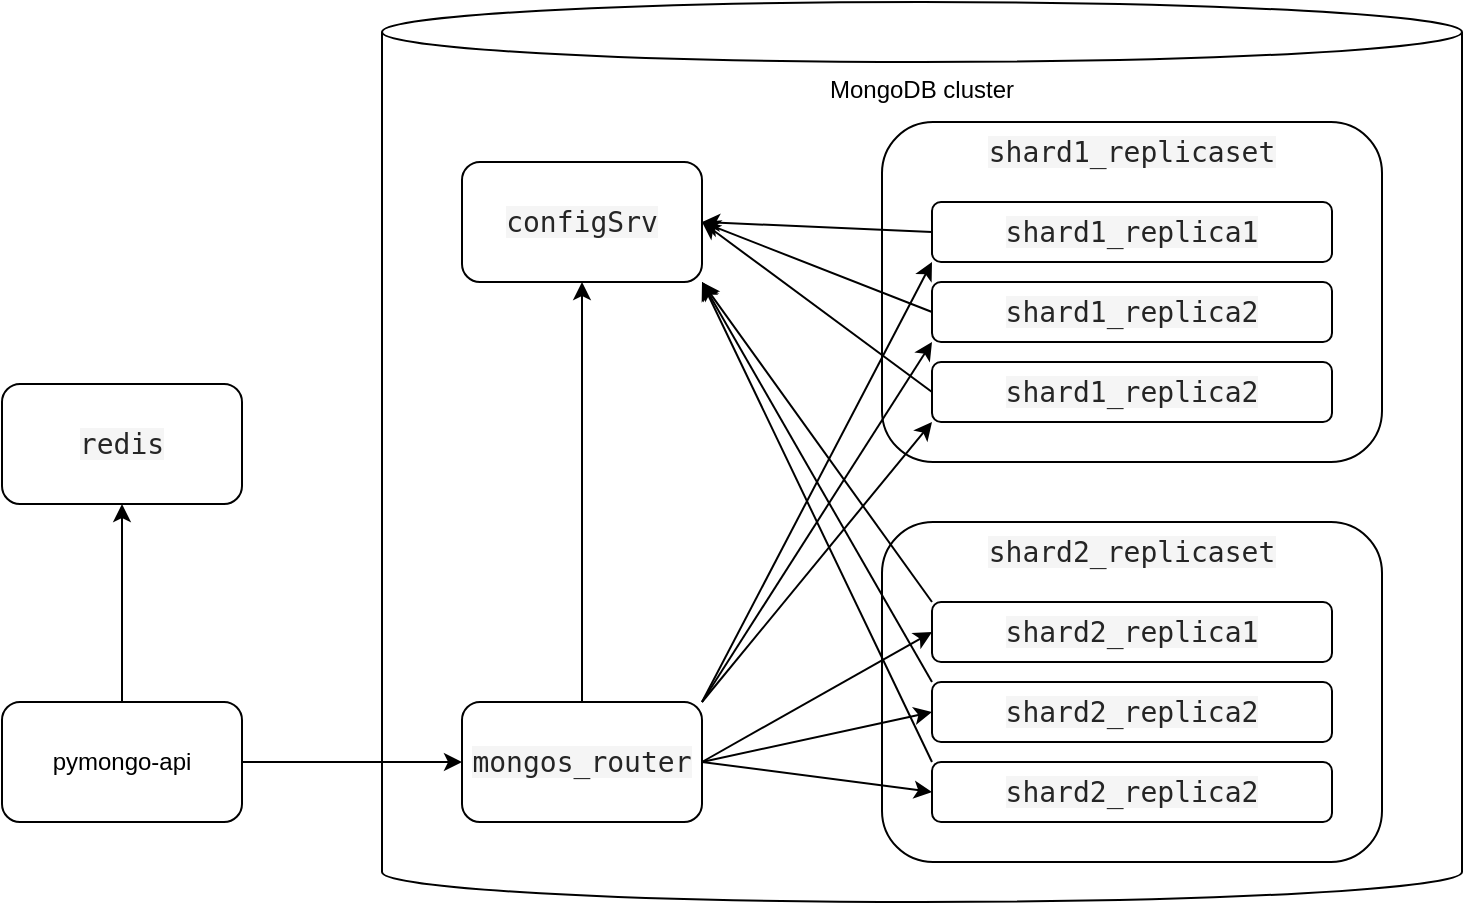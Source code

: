 <mxfile version="24.7.5">
  <diagram name="Page-1" id="-H_mtQnk-PTXWXPvYvuk">
    <mxGraphModel dx="2440" dy="1416" grid="1" gridSize="10" guides="1" tooltips="1" connect="1" arrows="1" fold="1" page="1" pageScale="1" pageWidth="1169" pageHeight="827" math="0" shadow="0">
      <root>
        <mxCell id="0" />
        <mxCell id="1" parent="0" />
        <mxCell id="zA23MoTUsTF4_91t8viU-2" value="MongoDB cluster" style="shape=cylinder3;whiteSpace=wrap;html=1;boundedLbl=1;backgroundOutline=1;size=15;horizontal=1;verticalAlign=top;" parent="1" vertex="1">
          <mxGeometry x="420" y="189" width="540" height="450" as="geometry" />
        </mxCell>
        <mxCell id="zA23MoTUsTF4_91t8viU-3" value="pymongo-api" style="rounded=1;whiteSpace=wrap;html=1;" parent="1" vertex="1">
          <mxGeometry x="230" y="539" width="120" height="60" as="geometry" />
        </mxCell>
        <mxCell id="zA23MoTUsTF4_91t8viU-4" style="edgeStyle=orthogonalEdgeStyle;rounded=0;orthogonalLoop=1;jettySize=auto;html=1;exitX=1;exitY=0.5;exitDx=0;exitDy=0;entryX=0;entryY=0.5;entryDx=0;entryDy=0;" parent="1" source="zA23MoTUsTF4_91t8viU-3" target="ZYVLkI66V9kao3T13x34-1" edge="1">
          <mxGeometry relative="1" as="geometry" />
        </mxCell>
        <mxCell id="ZYVLkI66V9kao3T13x34-1" value="&lt;span style=&quot;color: rgba(0, 0, 0, 0.85); font-family: Menlo, &amp;quot;Ubuntu Mono&amp;quot;, consolas, source-code-pro, monospace; font-size: 14px; text-align: start; white-space: pre; background-color: rgb(245, 245, 245);&quot;&gt;mongos_router&lt;/span&gt;" style="rounded=1;whiteSpace=wrap;html=1;" parent="1" vertex="1">
          <mxGeometry x="460" y="539" width="120" height="60" as="geometry" />
        </mxCell>
        <mxCell id="ZYVLkI66V9kao3T13x34-2" value="&lt;span style=&quot;color: rgba(0, 0, 0, 0.85); font-family: Menlo, &amp;quot;Ubuntu Mono&amp;quot;, consolas, source-code-pro, monospace; font-size: 14px; text-align: start; white-space: pre; background-color: rgb(245, 245, 245);&quot;&gt;configSrv&lt;/span&gt;" style="rounded=1;whiteSpace=wrap;html=1;" parent="1" vertex="1">
          <mxGeometry x="460" y="269" width="120" height="60" as="geometry" />
        </mxCell>
        <mxCell id="ZYVLkI66V9kao3T13x34-3" value="&lt;span style=&quot;color: rgba(0, 0, 0, 0.85); font-family: Menlo, &amp;quot;Ubuntu Mono&amp;quot;, consolas, source-code-pro, monospace; font-size: 14px; text-align: start; white-space: pre; background-color: rgb(245, 245, 245);&quot;&gt;shard1_replicaset&lt;/span&gt;" style="rounded=1;whiteSpace=wrap;html=1;verticalAlign=top;" parent="1" vertex="1">
          <mxGeometry x="670" y="249" width="250" height="170" as="geometry" />
        </mxCell>
        <mxCell id="ZYVLkI66V9kao3T13x34-4" value="&lt;span style=&quot;color: rgba(0, 0, 0, 0.85); font-family: Menlo, &amp;quot;Ubuntu Mono&amp;quot;, consolas, source-code-pro, monospace; font-size: 14px; text-align: start; white-space: pre; background-color: rgb(245, 245, 245);&quot;&gt;shard2_replicaset&lt;/span&gt;" style="rounded=1;whiteSpace=wrap;html=1;verticalAlign=top;" parent="1" vertex="1">
          <mxGeometry x="670" y="449" width="250" height="170" as="geometry" />
        </mxCell>
        <mxCell id="ZYVLkI66V9kao3T13x34-8" value="" style="endArrow=classic;html=1;rounded=0;entryX=0.5;entryY=1;entryDx=0;entryDy=0;exitX=0.5;exitY=0;exitDx=0;exitDy=0;" parent="1" source="ZYVLkI66V9kao3T13x34-1" target="ZYVLkI66V9kao3T13x34-2" edge="1">
          <mxGeometry width="50" height="50" relative="1" as="geometry">
            <mxPoint x="470" y="459" as="sourcePoint" />
            <mxPoint x="520" y="409" as="targetPoint" />
          </mxGeometry>
        </mxCell>
        <mxCell id="ZYVLkI66V9kao3T13x34-9" value="" style="endArrow=classic;html=1;rounded=0;entryX=1;entryY=0.5;entryDx=0;entryDy=0;exitX=0;exitY=0.5;exitDx=0;exitDy=0;" parent="1" source="N1ZLS46cr1WFMZYnZoN0-2" target="ZYVLkI66V9kao3T13x34-2" edge="1">
          <mxGeometry width="50" height="50" relative="1" as="geometry">
            <mxPoint x="470" y="459" as="sourcePoint" />
            <mxPoint x="520" y="409" as="targetPoint" />
          </mxGeometry>
        </mxCell>
        <mxCell id="ZYVLkI66V9kao3T13x34-10" value="" style="endArrow=classic;html=1;rounded=0;entryX=1;entryY=1;entryDx=0;entryDy=0;exitX=0;exitY=0;exitDx=0;exitDy=0;" parent="1" source="N1ZLS46cr1WFMZYnZoN0-5" target="ZYVLkI66V9kao3T13x34-2" edge="1">
          <mxGeometry width="50" height="50" relative="1" as="geometry">
            <mxPoint x="470" y="459" as="sourcePoint" />
            <mxPoint x="520" y="409" as="targetPoint" />
          </mxGeometry>
        </mxCell>
        <mxCell id="ZYVLkI66V9kao3T13x34-11" value="" style="endArrow=classic;html=1;rounded=0;entryX=0;entryY=1;entryDx=0;entryDy=0;exitX=1;exitY=0;exitDx=0;exitDy=0;" parent="1" source="ZYVLkI66V9kao3T13x34-1" target="N1ZLS46cr1WFMZYnZoN0-4" edge="1">
          <mxGeometry width="50" height="50" relative="1" as="geometry">
            <mxPoint x="470" y="459" as="sourcePoint" />
            <mxPoint x="520" y="409" as="targetPoint" />
          </mxGeometry>
        </mxCell>
        <mxCell id="ZYVLkI66V9kao3T13x34-12" value="" style="endArrow=classic;html=1;rounded=0;entryX=0;entryY=0.5;entryDx=0;entryDy=0;exitX=1;exitY=0.5;exitDx=0;exitDy=0;" parent="1" source="ZYVLkI66V9kao3T13x34-1" target="N1ZLS46cr1WFMZYnZoN0-7" edge="1">
          <mxGeometry width="50" height="50" relative="1" as="geometry">
            <mxPoint x="470" y="609" as="sourcePoint" />
            <mxPoint x="520" y="559" as="targetPoint" />
          </mxGeometry>
        </mxCell>
        <mxCell id="N1ZLS46cr1WFMZYnZoN0-2" value="&lt;span style=&quot;color: rgba(0, 0, 0, 0.85); font-family: Menlo, &amp;quot;Ubuntu Mono&amp;quot;, consolas, source-code-pro, monospace; font-size: 14px; text-align: start; white-space: pre; background-color: rgb(245, 245, 245);&quot;&gt;shard1_&lt;/span&gt;&lt;span style=&quot;color: rgba(0, 0, 0, 0.85); font-family: Menlo, &amp;quot;Ubuntu Mono&amp;quot;, consolas, source-code-pro, monospace; font-size: 14px; text-align: start; white-space: pre; background-color: rgb(245, 245, 245);&quot;&gt;replica1&lt;/span&gt;" style="rounded=1;whiteSpace=wrap;html=1;" parent="1" vertex="1">
          <mxGeometry x="695" y="289" width="200" height="30" as="geometry" />
        </mxCell>
        <mxCell id="N1ZLS46cr1WFMZYnZoN0-3" value="&lt;span style=&quot;color: rgba(0, 0, 0, 0.85); font-family: Menlo, &amp;quot;Ubuntu Mono&amp;quot;, consolas, source-code-pro, monospace; font-size: 14px; text-align: start; white-space: pre; background-color: rgb(245, 245, 245);&quot;&gt;shard1_&lt;/span&gt;&lt;span style=&quot;color: rgba(0, 0, 0, 0.85); font-family: Menlo, &amp;quot;Ubuntu Mono&amp;quot;, consolas, source-code-pro, monospace; font-size: 14px; text-align: start; white-space: pre; background-color: rgb(245, 245, 245);&quot;&gt;replica2&lt;/span&gt;" style="rounded=1;whiteSpace=wrap;html=1;" parent="1" vertex="1">
          <mxGeometry x="695" y="329" width="200" height="30" as="geometry" />
        </mxCell>
        <mxCell id="N1ZLS46cr1WFMZYnZoN0-4" value="&lt;span style=&quot;color: rgba(0, 0, 0, 0.85); font-family: Menlo, &amp;quot;Ubuntu Mono&amp;quot;, consolas, source-code-pro, monospace; font-size: 14px; text-align: start; white-space: pre; background-color: rgb(245, 245, 245);&quot;&gt;shard1_&lt;/span&gt;&lt;span style=&quot;color: rgba(0, 0, 0, 0.85); font-family: Menlo, &amp;quot;Ubuntu Mono&amp;quot;, consolas, source-code-pro, monospace; font-size: 14px; text-align: start; white-space: pre; background-color: rgb(245, 245, 245);&quot;&gt;replica2&lt;/span&gt;" style="rounded=1;whiteSpace=wrap;html=1;" parent="1" vertex="1">
          <mxGeometry x="695" y="369" width="200" height="30" as="geometry" />
        </mxCell>
        <mxCell id="N1ZLS46cr1WFMZYnZoN0-5" value="&lt;span style=&quot;color: rgba(0, 0, 0, 0.85); font-family: Menlo, &amp;quot;Ubuntu Mono&amp;quot;, consolas, source-code-pro, monospace; font-size: 14px; text-align: start; white-space: pre; background-color: rgb(245, 245, 245);&quot;&gt;shard2_&lt;/span&gt;&lt;span style=&quot;color: rgba(0, 0, 0, 0.85); font-family: Menlo, &amp;quot;Ubuntu Mono&amp;quot;, consolas, source-code-pro, monospace; font-size: 14px; text-align: start; white-space: pre; background-color: rgb(245, 245, 245);&quot;&gt;replica1&lt;/span&gt;" style="rounded=1;whiteSpace=wrap;html=1;" parent="1" vertex="1">
          <mxGeometry x="695" y="489" width="200" height="30" as="geometry" />
        </mxCell>
        <mxCell id="N1ZLS46cr1WFMZYnZoN0-6" value="&lt;span style=&quot;color: rgba(0, 0, 0, 0.85); font-family: Menlo, &amp;quot;Ubuntu Mono&amp;quot;, consolas, source-code-pro, monospace; font-size: 14px; text-align: start; white-space: pre; background-color: rgb(245, 245, 245);&quot;&gt;shard2_&lt;/span&gt;&lt;span style=&quot;color: rgba(0, 0, 0, 0.85); font-family: Menlo, &amp;quot;Ubuntu Mono&amp;quot;, consolas, source-code-pro, monospace; font-size: 14px; text-align: start; white-space: pre; background-color: rgb(245, 245, 245);&quot;&gt;replica2&lt;/span&gt;" style="rounded=1;whiteSpace=wrap;html=1;" parent="1" vertex="1">
          <mxGeometry x="695" y="529" width="200" height="30" as="geometry" />
        </mxCell>
        <mxCell id="N1ZLS46cr1WFMZYnZoN0-7" value="&lt;span style=&quot;color: rgba(0, 0, 0, 0.85); font-family: Menlo, &amp;quot;Ubuntu Mono&amp;quot;, consolas, source-code-pro, monospace; font-size: 14px; text-align: start; white-space: pre; background-color: rgb(245, 245, 245);&quot;&gt;shard2_&lt;/span&gt;&lt;span style=&quot;color: rgba(0, 0, 0, 0.85); font-family: Menlo, &amp;quot;Ubuntu Mono&amp;quot;, consolas, source-code-pro, monospace; font-size: 14px; text-align: start; white-space: pre; background-color: rgb(245, 245, 245);&quot;&gt;replica2&lt;/span&gt;" style="rounded=1;whiteSpace=wrap;html=1;" parent="1" vertex="1">
          <mxGeometry x="695" y="569" width="200" height="30" as="geometry" />
        </mxCell>
        <mxCell id="N1ZLS46cr1WFMZYnZoN0-8" value="" style="endArrow=classic;html=1;rounded=0;entryX=1;entryY=0.5;entryDx=0;entryDy=0;exitX=0;exitY=0.5;exitDx=0;exitDy=0;" parent="1" source="N1ZLS46cr1WFMZYnZoN0-3" target="ZYVLkI66V9kao3T13x34-2" edge="1">
          <mxGeometry width="50" height="50" relative="1" as="geometry">
            <mxPoint x="705" y="314" as="sourcePoint" />
            <mxPoint x="590" y="309" as="targetPoint" />
          </mxGeometry>
        </mxCell>
        <mxCell id="N1ZLS46cr1WFMZYnZoN0-9" value="" style="endArrow=classic;html=1;rounded=0;entryX=1;entryY=0.5;entryDx=0;entryDy=0;exitX=0;exitY=0.5;exitDx=0;exitDy=0;" parent="1" source="N1ZLS46cr1WFMZYnZoN0-4" target="ZYVLkI66V9kao3T13x34-2" edge="1">
          <mxGeometry width="50" height="50" relative="1" as="geometry">
            <mxPoint x="705" y="354" as="sourcePoint" />
            <mxPoint x="590" y="309" as="targetPoint" />
          </mxGeometry>
        </mxCell>
        <mxCell id="N1ZLS46cr1WFMZYnZoN0-10" value="" style="endArrow=classic;html=1;rounded=0;entryX=0;entryY=0.5;entryDx=0;entryDy=0;exitX=1;exitY=0.5;exitDx=0;exitDy=0;" parent="1" source="ZYVLkI66V9kao3T13x34-1" target="N1ZLS46cr1WFMZYnZoN0-6" edge="1">
          <mxGeometry width="50" height="50" relative="1" as="geometry">
            <mxPoint x="590" y="579" as="sourcePoint" />
            <mxPoint x="705" y="594" as="targetPoint" />
          </mxGeometry>
        </mxCell>
        <mxCell id="N1ZLS46cr1WFMZYnZoN0-11" value="" style="endArrow=classic;html=1;rounded=0;entryX=0;entryY=0.5;entryDx=0;entryDy=0;exitX=1;exitY=0.5;exitDx=0;exitDy=0;" parent="1" source="ZYVLkI66V9kao3T13x34-1" target="N1ZLS46cr1WFMZYnZoN0-5" edge="1">
          <mxGeometry width="50" height="50" relative="1" as="geometry">
            <mxPoint x="590" y="579" as="sourcePoint" />
            <mxPoint x="705" y="554" as="targetPoint" />
          </mxGeometry>
        </mxCell>
        <mxCell id="N1ZLS46cr1WFMZYnZoN0-12" value="" style="endArrow=classic;html=1;rounded=0;entryX=0;entryY=1;entryDx=0;entryDy=0;exitX=1;exitY=0;exitDx=0;exitDy=0;" parent="1" source="ZYVLkI66V9kao3T13x34-1" target="N1ZLS46cr1WFMZYnZoN0-3" edge="1">
          <mxGeometry width="50" height="50" relative="1" as="geometry">
            <mxPoint x="590" y="549" as="sourcePoint" />
            <mxPoint x="705" y="394" as="targetPoint" />
          </mxGeometry>
        </mxCell>
        <mxCell id="N1ZLS46cr1WFMZYnZoN0-13" value="" style="endArrow=classic;html=1;rounded=0;entryX=0;entryY=1;entryDx=0;entryDy=0;exitX=1;exitY=0;exitDx=0;exitDy=0;" parent="1" source="ZYVLkI66V9kao3T13x34-1" target="N1ZLS46cr1WFMZYnZoN0-2" edge="1">
          <mxGeometry width="50" height="50" relative="1" as="geometry">
            <mxPoint x="590" y="549" as="sourcePoint" />
            <mxPoint x="705" y="369" as="targetPoint" />
          </mxGeometry>
        </mxCell>
        <mxCell id="N1ZLS46cr1WFMZYnZoN0-14" value="" style="endArrow=classic;html=1;rounded=0;entryX=1;entryY=1;entryDx=0;entryDy=0;exitX=0;exitY=0;exitDx=0;exitDy=0;" parent="1" source="N1ZLS46cr1WFMZYnZoN0-6" target="ZYVLkI66V9kao3T13x34-2" edge="1">
          <mxGeometry width="50" height="50" relative="1" as="geometry">
            <mxPoint x="705" y="514" as="sourcePoint" />
            <mxPoint x="590" y="339" as="targetPoint" />
          </mxGeometry>
        </mxCell>
        <mxCell id="N1ZLS46cr1WFMZYnZoN0-15" value="" style="endArrow=classic;html=1;rounded=0;entryX=1;entryY=1;entryDx=0;entryDy=0;exitX=0;exitY=0;exitDx=0;exitDy=0;" parent="1" source="N1ZLS46cr1WFMZYnZoN0-7" target="ZYVLkI66V9kao3T13x34-2" edge="1">
          <mxGeometry width="50" height="50" relative="1" as="geometry">
            <mxPoint x="705" y="539" as="sourcePoint" />
            <mxPoint x="590" y="339" as="targetPoint" />
          </mxGeometry>
        </mxCell>
        <mxCell id="lQi4XGAi-LDS-hlgQmVx-8" value="" style="endArrow=classic;html=1;rounded=0;exitX=0.5;exitY=0;exitDx=0;exitDy=0;entryX=0.5;entryY=1;entryDx=0;entryDy=0;" edge="1" parent="1" source="zA23MoTUsTF4_91t8viU-3" target="lQi4XGAi-LDS-hlgQmVx-9">
          <mxGeometry width="50" height="50" relative="1" as="geometry">
            <mxPoint x="450" y="609" as="sourcePoint" />
            <mxPoint x="500" y="559" as="targetPoint" />
            <Array as="points" />
          </mxGeometry>
        </mxCell>
        <mxCell id="lQi4XGAi-LDS-hlgQmVx-9" value="&lt;span style=&quot;color: rgba(0, 0, 0, 0.85); font-family: Menlo, &amp;quot;Ubuntu Mono&amp;quot;, consolas, source-code-pro, monospace; font-size: 14px; text-align: start; white-space: pre; background-color: rgb(245, 245, 245);&quot;&gt;redis&lt;/span&gt;" style="rounded=1;whiteSpace=wrap;html=1;" vertex="1" parent="1">
          <mxGeometry x="230" y="380" width="120" height="60" as="geometry" />
        </mxCell>
      </root>
    </mxGraphModel>
  </diagram>
</mxfile>

